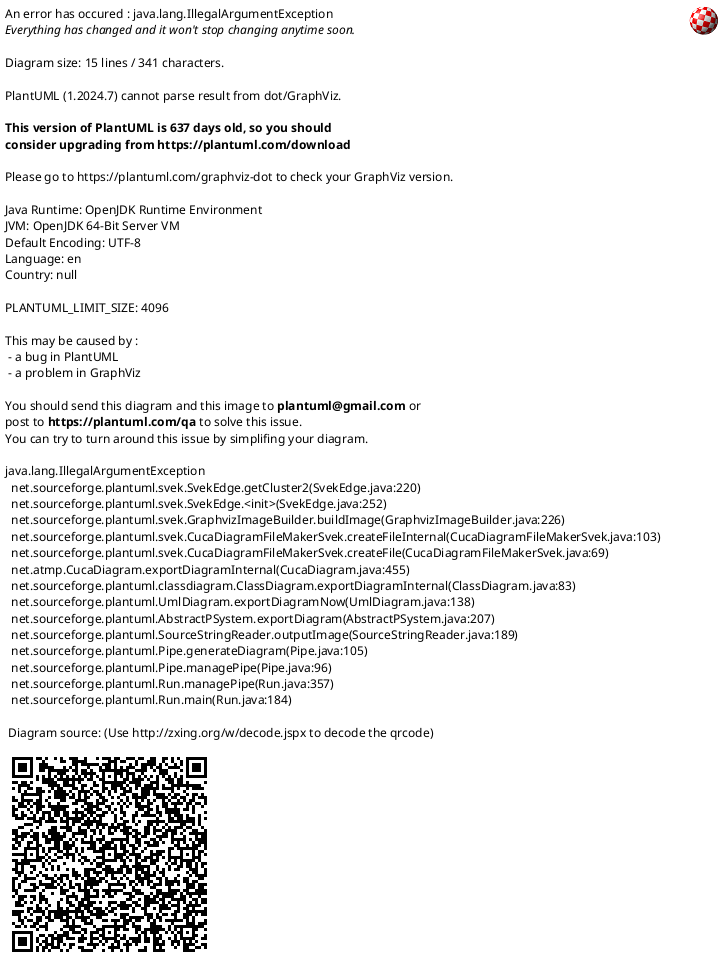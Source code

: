 @startuml

class Lifecycle << object >> {
+entityOneStep(entity: CelestialBody, bodyType: A): (CelestialBody, A)
}
class EntityIdentifier << object >>
class Scala2P << object >>
package EntityIdentifier.pl <<File>> {
}

EntityIdentifier --> Scala2P : use
Lifecycle --> EntityIdentifier : use
Scala2P --> EntityIdentifier.pl : query

@enduml